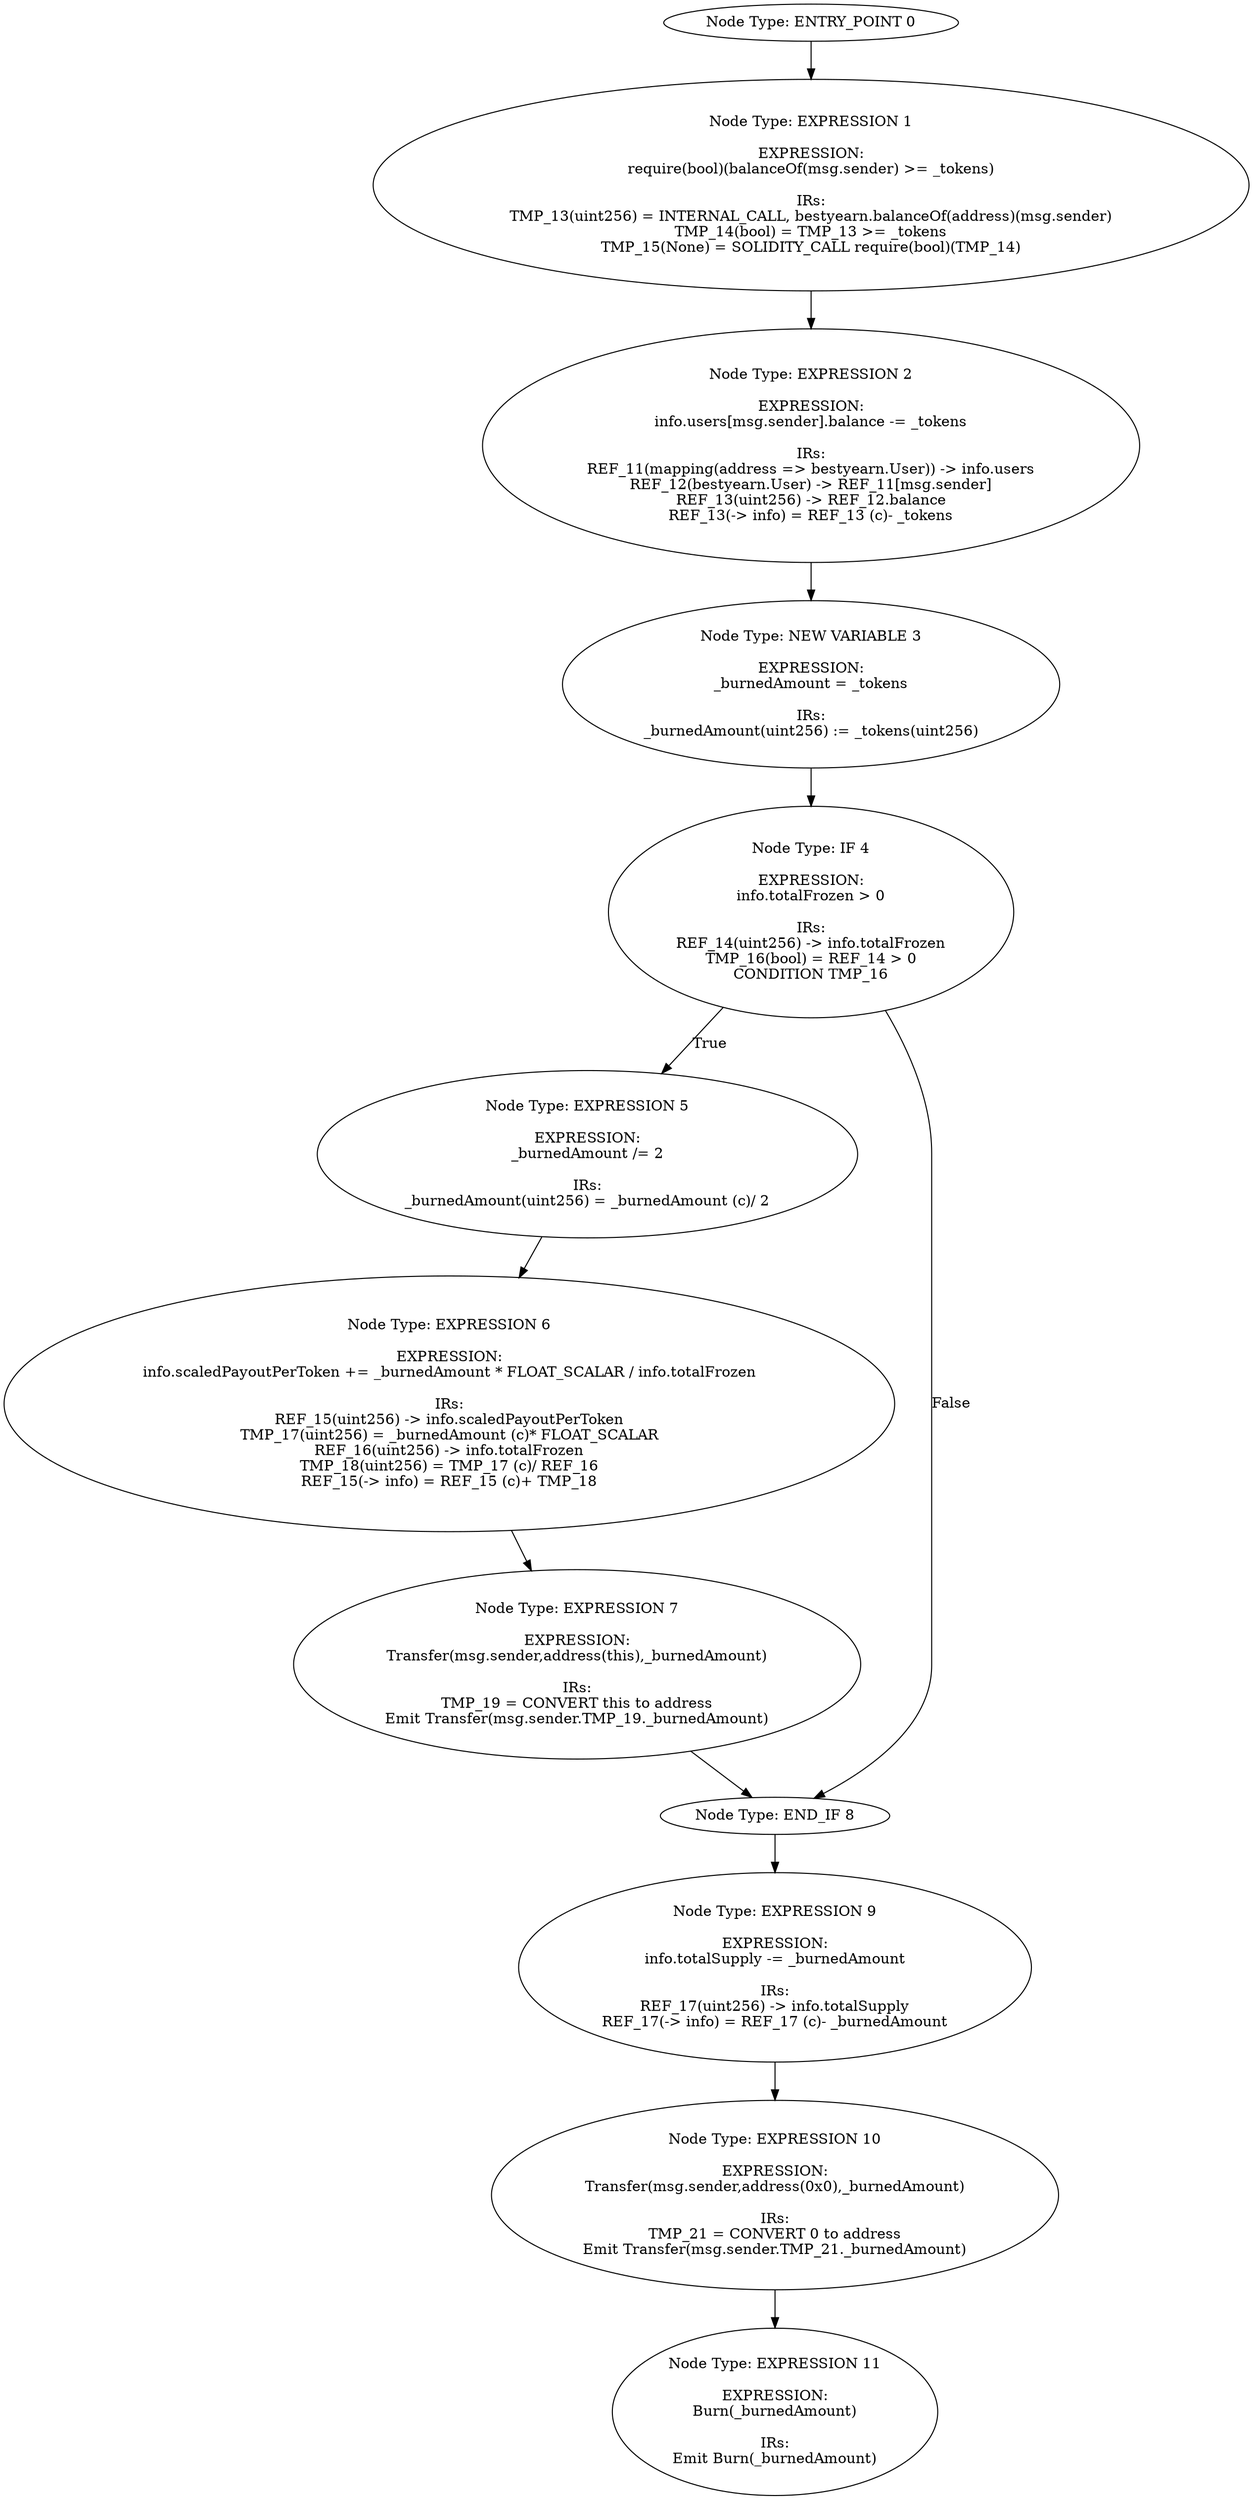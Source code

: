 digraph{
0[label="Node Type: ENTRY_POINT 0
"];
0->1;
1[label="Node Type: EXPRESSION 1

EXPRESSION:
require(bool)(balanceOf(msg.sender) >= _tokens)

IRs:
TMP_13(uint256) = INTERNAL_CALL, bestyearn.balanceOf(address)(msg.sender)
TMP_14(bool) = TMP_13 >= _tokens
TMP_15(None) = SOLIDITY_CALL require(bool)(TMP_14)"];
1->2;
2[label="Node Type: EXPRESSION 2

EXPRESSION:
info.users[msg.sender].balance -= _tokens

IRs:
REF_11(mapping(address => bestyearn.User)) -> info.users
REF_12(bestyearn.User) -> REF_11[msg.sender]
REF_13(uint256) -> REF_12.balance
REF_13(-> info) = REF_13 (c)- _tokens"];
2->3;
3[label="Node Type: NEW VARIABLE 3

EXPRESSION:
_burnedAmount = _tokens

IRs:
_burnedAmount(uint256) := _tokens(uint256)"];
3->4;
4[label="Node Type: IF 4

EXPRESSION:
info.totalFrozen > 0

IRs:
REF_14(uint256) -> info.totalFrozen
TMP_16(bool) = REF_14 > 0
CONDITION TMP_16"];
4->5[label="True"];
4->8[label="False"];
5[label="Node Type: EXPRESSION 5

EXPRESSION:
_burnedAmount /= 2

IRs:
_burnedAmount(uint256) = _burnedAmount (c)/ 2"];
5->6;
6[label="Node Type: EXPRESSION 6

EXPRESSION:
info.scaledPayoutPerToken += _burnedAmount * FLOAT_SCALAR / info.totalFrozen

IRs:
REF_15(uint256) -> info.scaledPayoutPerToken
TMP_17(uint256) = _burnedAmount (c)* FLOAT_SCALAR
REF_16(uint256) -> info.totalFrozen
TMP_18(uint256) = TMP_17 (c)/ REF_16
REF_15(-> info) = REF_15 (c)+ TMP_18"];
6->7;
7[label="Node Type: EXPRESSION 7

EXPRESSION:
Transfer(msg.sender,address(this),_burnedAmount)

IRs:
TMP_19 = CONVERT this to address
Emit Transfer(msg.sender.TMP_19._burnedAmount)"];
7->8;
8[label="Node Type: END_IF 8
"];
8->9;
9[label="Node Type: EXPRESSION 9

EXPRESSION:
info.totalSupply -= _burnedAmount

IRs:
REF_17(uint256) -> info.totalSupply
REF_17(-> info) = REF_17 (c)- _burnedAmount"];
9->10;
10[label="Node Type: EXPRESSION 10

EXPRESSION:
Transfer(msg.sender,address(0x0),_burnedAmount)

IRs:
TMP_21 = CONVERT 0 to address
Emit Transfer(msg.sender.TMP_21._burnedAmount)"];
10->11;
11[label="Node Type: EXPRESSION 11

EXPRESSION:
Burn(_burnedAmount)

IRs:
Emit Burn(_burnedAmount)"];
}
